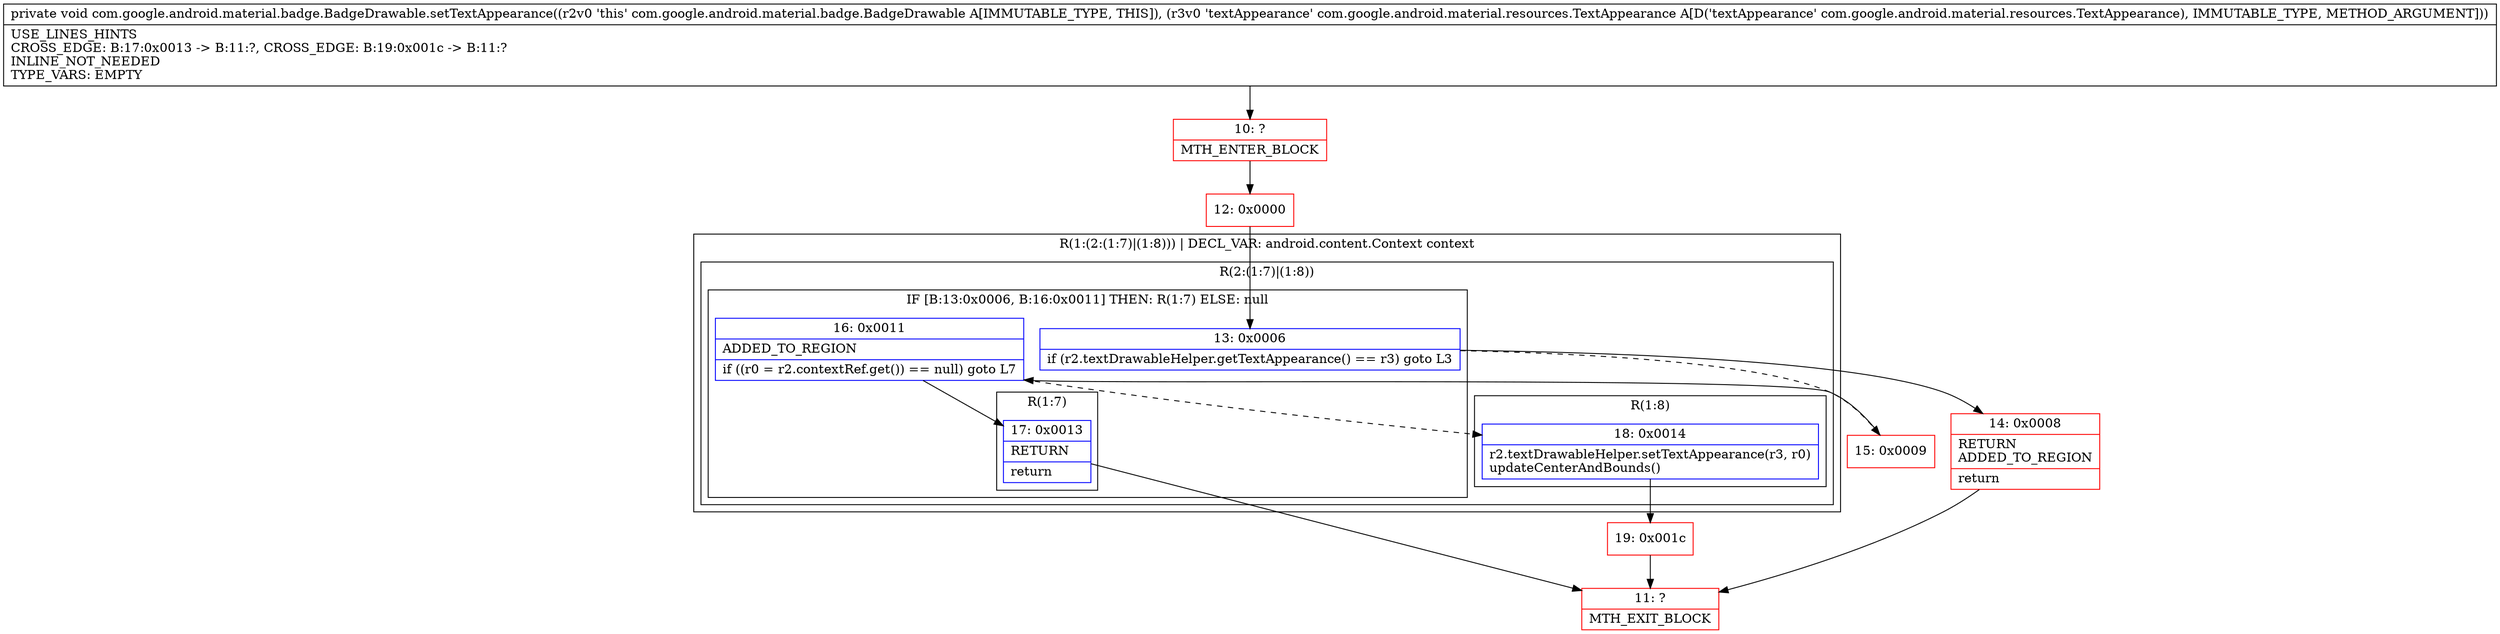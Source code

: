 digraph "CFG forcom.google.android.material.badge.BadgeDrawable.setTextAppearance(Lcom\/google\/android\/material\/resources\/TextAppearance;)V" {
subgraph cluster_Region_1182623216 {
label = "R(1:(2:(1:7)|(1:8))) | DECL_VAR: android.content.Context context\l";
node [shape=record,color=blue];
subgraph cluster_Region_321330035 {
label = "R(2:(1:7)|(1:8))";
node [shape=record,color=blue];
subgraph cluster_IfRegion_356012123 {
label = "IF [B:13:0x0006, B:16:0x0011] THEN: R(1:7) ELSE: null";
node [shape=record,color=blue];
Node_13 [shape=record,label="{13\:\ 0x0006|if (r2.textDrawableHelper.getTextAppearance() == r3) goto L3\l}"];
Node_16 [shape=record,label="{16\:\ 0x0011|ADDED_TO_REGION\l|if ((r0 = r2.contextRef.get()) == null) goto L7\l}"];
subgraph cluster_Region_1310733798 {
label = "R(1:7)";
node [shape=record,color=blue];
Node_17 [shape=record,label="{17\:\ 0x0013|RETURN\l|return\l}"];
}
}
subgraph cluster_Region_1667210039 {
label = "R(1:8)";
node [shape=record,color=blue];
Node_18 [shape=record,label="{18\:\ 0x0014|r2.textDrawableHelper.setTextAppearance(r3, r0)\lupdateCenterAndBounds()\l}"];
}
}
}
Node_10 [shape=record,color=red,label="{10\:\ ?|MTH_ENTER_BLOCK\l}"];
Node_12 [shape=record,color=red,label="{12\:\ 0x0000}"];
Node_14 [shape=record,color=red,label="{14\:\ 0x0008|RETURN\lADDED_TO_REGION\l|return\l}"];
Node_11 [shape=record,color=red,label="{11\:\ ?|MTH_EXIT_BLOCK\l}"];
Node_15 [shape=record,color=red,label="{15\:\ 0x0009}"];
Node_19 [shape=record,color=red,label="{19\:\ 0x001c}"];
MethodNode[shape=record,label="{private void com.google.android.material.badge.BadgeDrawable.setTextAppearance((r2v0 'this' com.google.android.material.badge.BadgeDrawable A[IMMUTABLE_TYPE, THIS]), (r3v0 'textAppearance' com.google.android.material.resources.TextAppearance A[D('textAppearance' com.google.android.material.resources.TextAppearance), IMMUTABLE_TYPE, METHOD_ARGUMENT]))  | USE_LINES_HINTS\lCROSS_EDGE: B:17:0x0013 \-\> B:11:?, CROSS_EDGE: B:19:0x001c \-\> B:11:?\lINLINE_NOT_NEEDED\lTYPE_VARS: EMPTY\l}"];
MethodNode -> Node_10;Node_13 -> Node_14;
Node_13 -> Node_15[style=dashed];
Node_16 -> Node_17;
Node_16 -> Node_18[style=dashed];
Node_17 -> Node_11;
Node_18 -> Node_19;
Node_10 -> Node_12;
Node_12 -> Node_13;
Node_14 -> Node_11;
Node_15 -> Node_16;
Node_19 -> Node_11;
}

